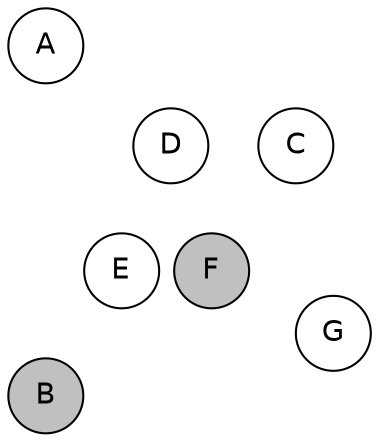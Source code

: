 
graph {

layout = circo;
mindist = .1

node [shape = circle, fontname = Helvetica, margin = 0, style = filled]
edge [style=invis]

subgraph 1 {
	E -- F -- F# -- G -- G# -- A -- A# -- B -- C -- C# -- D -- D# -- E
}

C [fillcolor = white];
C# [fillcolor = white];
D [fillcolor = white];
D# [fillcolor = white];
E [fillcolor = white];
F [fillcolor = gray];
F# [fillcolor = white];
G [fillcolor = white];
G# [fillcolor = white];
A [fillcolor = white];
A# [fillcolor = cadetblue1];
B [fillcolor = gray];
}
